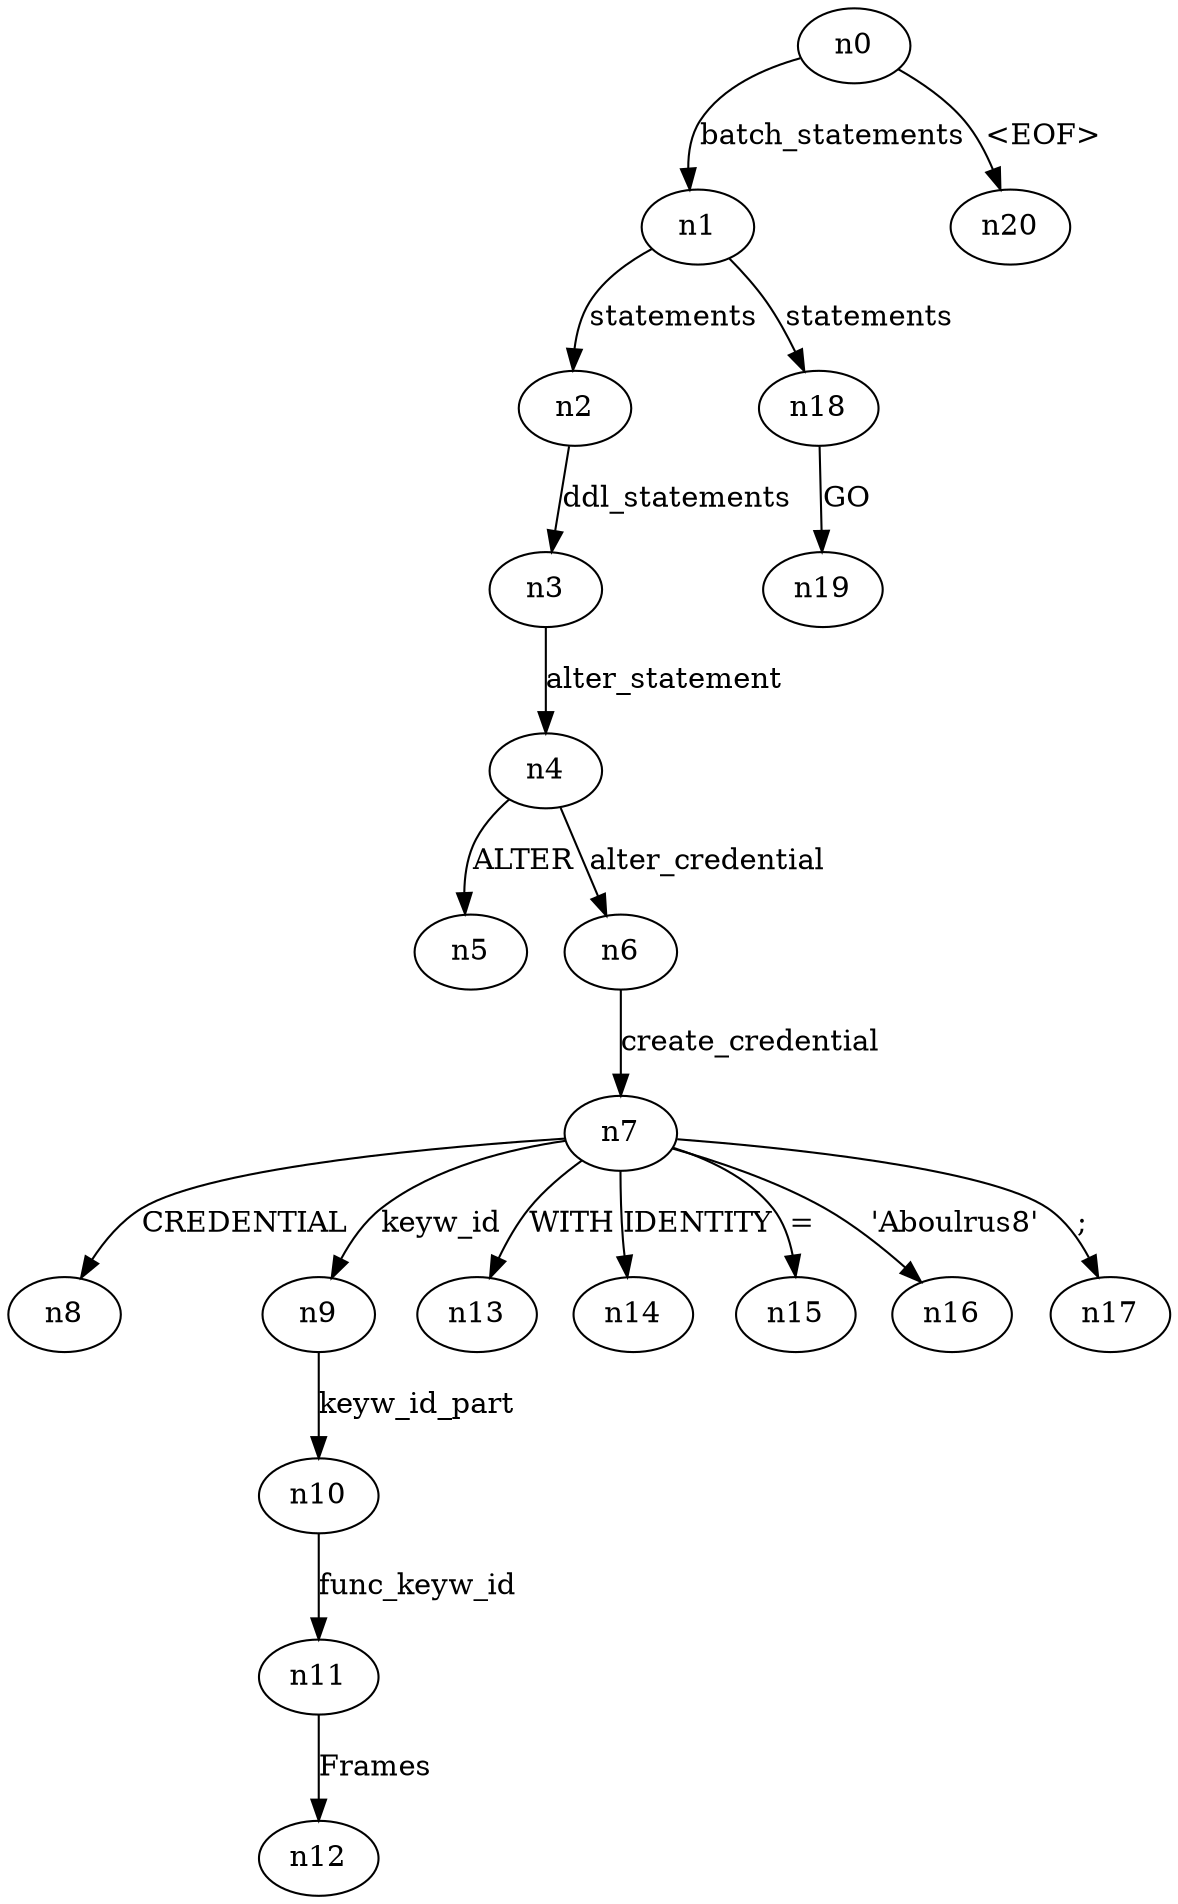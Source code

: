 digraph ParseTree {
  n0 -> n1 [label="batch_statements"];
  n1 -> n2 [label="statements"];
  n2 -> n3 [label="ddl_statements"];
  n3 -> n4 [label="alter_statement"];
  n4 -> n5 [label="ALTER"];
  n4 -> n6 [label="alter_credential"];
  n6 -> n7 [label="create_credential"];
  n7 -> n8 [label="CREDENTIAL"];
  n7 -> n9 [label="keyw_id"];
  n9 -> n10 [label="keyw_id_part"];
  n10 -> n11 [label="func_keyw_id"];
  n11 -> n12 [label="Frames"];
  n7 -> n13 [label="WITH"];
  n7 -> n14 [label="IDENTITY"];
  n7 -> n15 [label="="];
  n7 -> n16 [label="'Aboulrus8'"];
  n7 -> n17 [label=";"];
  n1 -> n18 [label="statements"];
  n18 -> n19 [label="GO"];
  n0 -> n20 [label="<EOF>"];
}